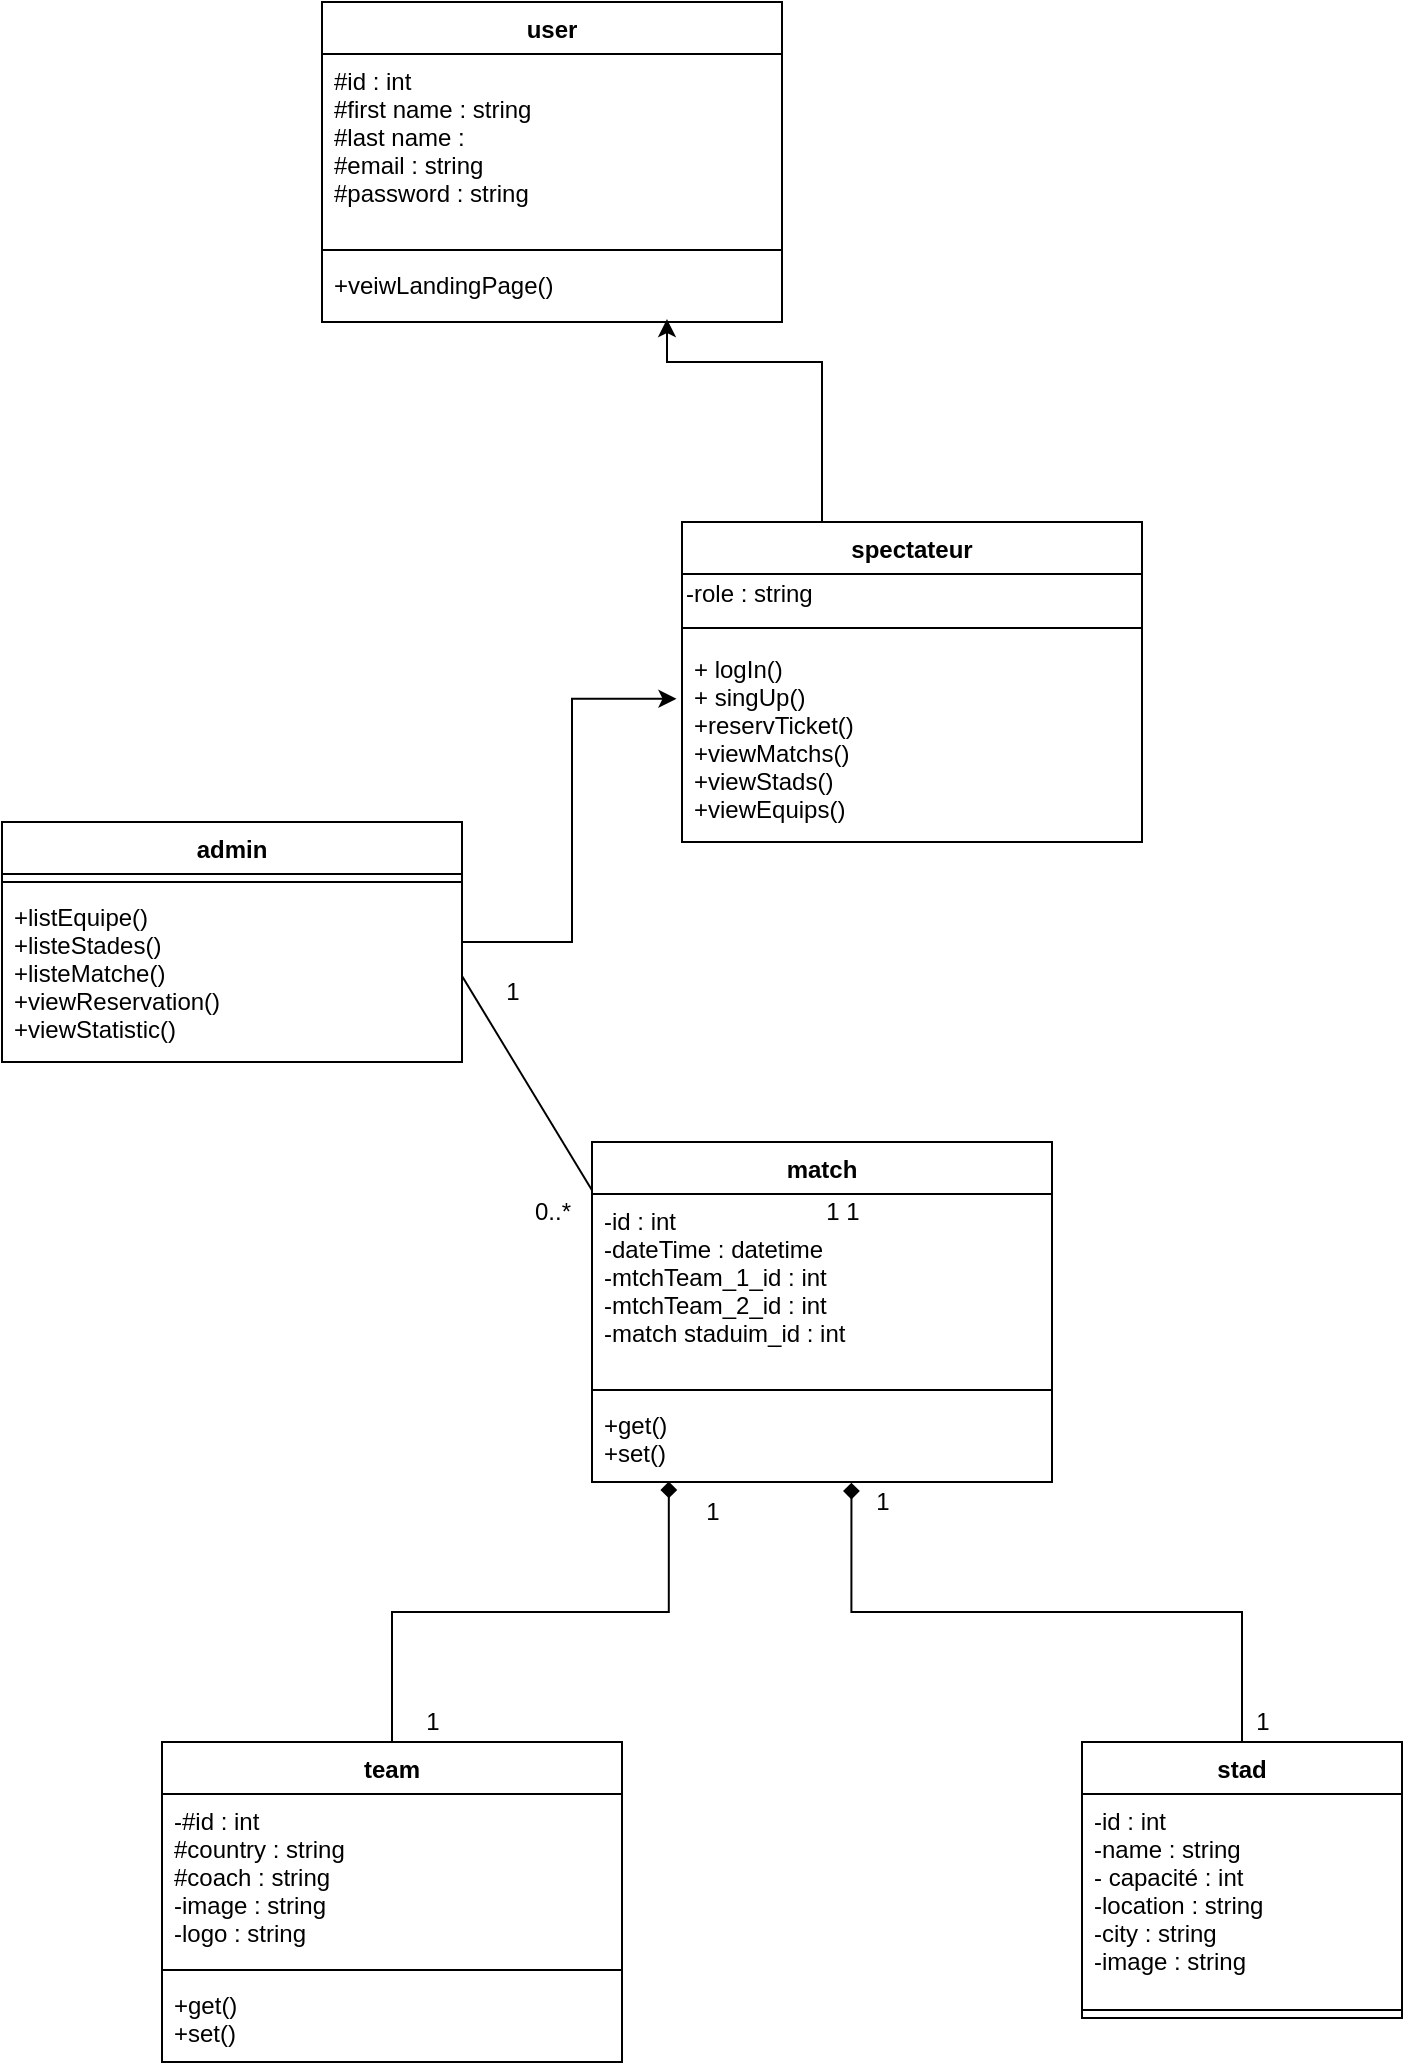 <mxfile>
    <diagram id="W7BDXLb302vO-kfChS7g" name="Page-1">
        <mxGraphModel dx="2267" dy="764" grid="1" gridSize="10" guides="1" tooltips="1" connect="1" arrows="1" fold="1" page="1" pageScale="1" pageWidth="827" pageHeight="1169" math="0" shadow="0">
            <root>
                <mxCell id="0"/>
                <mxCell id="1" parent="0"/>
                <mxCell id="f9D5fqL9LzPXOIzvXoEH-10" value="user" style="swimlane;fontStyle=1;align=center;verticalAlign=top;childLayout=stackLayout;horizontal=1;startSize=26;horizontalStack=0;resizeParent=1;resizeParentMax=0;resizeLast=0;collapsible=1;marginBottom=0;" parent="1" vertex="1">
                    <mxGeometry x="270" y="60" width="230" height="160" as="geometry"/>
                </mxCell>
                <mxCell id="f9D5fqL9LzPXOIzvXoEH-11" value="#id : int &#10;#first name : string &#10;#last name : &#10;#email : string &#10;#password : string &#10;" style="text;strokeColor=none;fillColor=none;align=left;verticalAlign=top;spacingLeft=4;spacingRight=4;overflow=hidden;rotatable=0;points=[[0,0.5],[1,0.5]];portConstraint=eastwest;" parent="f9D5fqL9LzPXOIzvXoEH-10" vertex="1">
                    <mxGeometry y="26" width="230" height="94" as="geometry"/>
                </mxCell>
                <mxCell id="f9D5fqL9LzPXOIzvXoEH-12" value="" style="line;strokeWidth=1;fillColor=none;align=left;verticalAlign=middle;spacingTop=-1;spacingLeft=3;spacingRight=3;rotatable=0;labelPosition=right;points=[];portConstraint=eastwest;strokeColor=inherit;" parent="f9D5fqL9LzPXOIzvXoEH-10" vertex="1">
                    <mxGeometry y="120" width="230" height="8" as="geometry"/>
                </mxCell>
                <mxCell id="f9D5fqL9LzPXOIzvXoEH-13" value="+veiwLandingPage()" style="text;strokeColor=none;fillColor=none;align=left;verticalAlign=top;spacingLeft=4;spacingRight=4;overflow=hidden;rotatable=0;points=[[0,0.5],[1,0.5]];portConstraint=eastwest;" parent="f9D5fqL9LzPXOIzvXoEH-10" vertex="1">
                    <mxGeometry y="128" width="230" height="32" as="geometry"/>
                </mxCell>
                <mxCell id="wZ67d8lqTUwxKIUljwvo-28" style="edgeStyle=orthogonalEdgeStyle;rounded=0;orthogonalLoop=1;jettySize=auto;html=1;entryX=-0.012;entryY=0.284;entryDx=0;entryDy=0;entryPerimeter=0;" parent="1" source="f9D5fqL9LzPXOIzvXoEH-15" target="wZ67d8lqTUwxKIUljwvo-4" edge="1">
                    <mxGeometry relative="1" as="geometry"/>
                </mxCell>
                <mxCell id="f9D5fqL9LzPXOIzvXoEH-15" value="admin" style="swimlane;fontStyle=1;align=center;verticalAlign=top;childLayout=stackLayout;horizontal=1;startSize=26;horizontalStack=0;resizeParent=1;resizeParentMax=0;resizeLast=0;collapsible=1;marginBottom=0;" parent="1" vertex="1">
                    <mxGeometry x="110" y="470" width="230" height="120" as="geometry"/>
                </mxCell>
                <mxCell id="f9D5fqL9LzPXOIzvXoEH-17" value="" style="line;strokeWidth=1;fillColor=none;align=left;verticalAlign=middle;spacingTop=-1;spacingLeft=3;spacingRight=3;rotatable=0;labelPosition=right;points=[];portConstraint=eastwest;strokeColor=inherit;" parent="f9D5fqL9LzPXOIzvXoEH-15" vertex="1">
                    <mxGeometry y="26" width="230" height="8" as="geometry"/>
                </mxCell>
                <mxCell id="f9D5fqL9LzPXOIzvXoEH-18" value="+listEquipe()&#10;+listeStades()&#10;+listeMatche()&#10;+viewReservation()&#10;+viewStatistic()" style="text;strokeColor=none;fillColor=none;align=left;verticalAlign=top;spacingLeft=4;spacingRight=4;overflow=hidden;rotatable=0;points=[[0,0.5],[1,0.5]];portConstraint=eastwest;" parent="f9D5fqL9LzPXOIzvXoEH-15" vertex="1">
                    <mxGeometry y="34" width="230" height="86" as="geometry"/>
                </mxCell>
                <mxCell id="f9D5fqL9LzPXOIzvXoEH-31" value="" style="endArrow=none;html=1;rounded=0;exitX=1;exitY=0.5;exitDx=0;exitDy=0;entryX=0;entryY=0.142;entryDx=0;entryDy=0;entryPerimeter=0;" parent="1" source="f9D5fqL9LzPXOIzvXoEH-18" target="f9D5fqL9LzPXOIzvXoEH-26" edge="1">
                    <mxGeometry width="50" height="50" relative="1" as="geometry">
                        <mxPoint x="270" y="585" as="sourcePoint"/>
                        <mxPoint x="320" y="535" as="targetPoint"/>
                    </mxGeometry>
                </mxCell>
                <mxCell id="f9D5fqL9LzPXOIzvXoEH-33" value="1 1" style="text;html=1;align=center;verticalAlign=middle;resizable=0;points=[];autosize=1;strokeColor=none;fillColor=none;" parent="1" vertex="1">
                    <mxGeometry x="510" y="650" width="40" height="30" as="geometry"/>
                </mxCell>
                <mxCell id="f9D5fqL9LzPXOIzvXoEH-86" style="edgeStyle=orthogonalEdgeStyle;rounded=0;orthogonalLoop=1;jettySize=auto;html=1;entryX=0.564;entryY=1.008;entryDx=0;entryDy=0;entryPerimeter=0;endArrow=diamond;endFill=1;exitX=0.5;exitY=0;exitDx=0;exitDy=0;" parent="1" source="wZ67d8lqTUwxKIUljwvo-51" target="f9D5fqL9LzPXOIzvXoEH-29" edge="1">
                    <mxGeometry relative="1" as="geometry">
                        <mxPoint x="675" y="960.0" as="sourcePoint"/>
                    </mxGeometry>
                </mxCell>
                <mxCell id="f9D5fqL9LzPXOIzvXoEH-39" value="0..*" style="text;html=1;align=center;verticalAlign=middle;resizable=0;points=[];autosize=1;strokeColor=none;fillColor=none;" parent="1" vertex="1">
                    <mxGeometry x="365" y="650" width="40" height="30" as="geometry"/>
                </mxCell>
                <mxCell id="f9D5fqL9LzPXOIzvXoEH-41" value="1" style="text;html=1;align=center;verticalAlign=middle;resizable=0;points=[];autosize=1;strokeColor=none;fillColor=none;" parent="1" vertex="1">
                    <mxGeometry x="350" y="540" width="30" height="30" as="geometry"/>
                </mxCell>
                <mxCell id="f9D5fqL9LzPXOIzvXoEH-80" style="edgeStyle=orthogonalEdgeStyle;rounded=0;orthogonalLoop=1;jettySize=auto;html=1;entryX=0.167;entryY=0.994;entryDx=0;entryDy=0;entryPerimeter=0;endArrow=diamond;endFill=1;" parent="1" source="f9D5fqL9LzPXOIzvXoEH-42" target="f9D5fqL9LzPXOIzvXoEH-29" edge="1">
                    <mxGeometry relative="1" as="geometry"/>
                </mxCell>
                <mxCell id="f9D5fqL9LzPXOIzvXoEH-42" value="team" style="swimlane;fontStyle=1;align=center;verticalAlign=top;childLayout=stackLayout;horizontal=1;startSize=26;horizontalStack=0;resizeParent=1;resizeParentMax=0;resizeLast=0;collapsible=1;marginBottom=0;" parent="1" vertex="1">
                    <mxGeometry x="190" y="930" width="230" height="160" as="geometry"/>
                </mxCell>
                <mxCell id="wZ67d8lqTUwxKIUljwvo-29" value="-#id : int &#10;#country : string&#10;#coach : string&#10;-image : string&#10;-logo : string" style="text;strokeColor=none;fillColor=none;align=left;verticalAlign=top;spacingLeft=4;spacingRight=4;overflow=hidden;rotatable=0;points=[[0,0.5],[1,0.5]];portConstraint=eastwest;" parent="f9D5fqL9LzPXOIzvXoEH-42" vertex="1">
                    <mxGeometry y="26" width="230" height="84" as="geometry"/>
                </mxCell>
                <mxCell id="f9D5fqL9LzPXOIzvXoEH-44" value="" style="line;strokeWidth=1;fillColor=none;align=left;verticalAlign=middle;spacingTop=-1;spacingLeft=3;spacingRight=3;rotatable=0;labelPosition=right;points=[];portConstraint=eastwest;strokeColor=inherit;" parent="f9D5fqL9LzPXOIzvXoEH-42" vertex="1">
                    <mxGeometry y="110" width="230" height="8" as="geometry"/>
                </mxCell>
                <mxCell id="f9D5fqL9LzPXOIzvXoEH-45" value="+get()&#10;+set()" style="text;strokeColor=none;fillColor=none;align=left;verticalAlign=top;spacingLeft=4;spacingRight=4;overflow=hidden;rotatable=0;points=[[0,0.5],[1,0.5]];portConstraint=eastwest;" parent="f9D5fqL9LzPXOIzvXoEH-42" vertex="1">
                    <mxGeometry y="118" width="230" height="42" as="geometry"/>
                </mxCell>
                <mxCell id="f9D5fqL9LzPXOIzvXoEH-26" value="match" style="swimlane;fontStyle=1;align=center;verticalAlign=top;childLayout=stackLayout;horizontal=1;startSize=26;horizontalStack=0;resizeParent=1;resizeParentMax=0;resizeLast=0;collapsible=1;marginBottom=0;" parent="1" vertex="1">
                    <mxGeometry x="405" y="630" width="230" height="170" as="geometry"/>
                </mxCell>
                <mxCell id="f9D5fqL9LzPXOIzvXoEH-27" value="-id : int &#10;-dateTime : datetime&#10;-mtchTeam_1_id : int&#10;-mtchTeam_2_id : int&#10;-match staduim_id : int" style="text;strokeColor=none;fillColor=none;align=left;verticalAlign=top;spacingLeft=4;spacingRight=4;overflow=hidden;rotatable=0;points=[[0,0.5],[1,0.5]];portConstraint=eastwest;" parent="f9D5fqL9LzPXOIzvXoEH-26" vertex="1">
                    <mxGeometry y="26" width="230" height="94" as="geometry"/>
                </mxCell>
                <mxCell id="f9D5fqL9LzPXOIzvXoEH-28" value="" style="line;strokeWidth=1;fillColor=none;align=left;verticalAlign=middle;spacingTop=-1;spacingLeft=3;spacingRight=3;rotatable=0;labelPosition=right;points=[];portConstraint=eastwest;strokeColor=inherit;" parent="f9D5fqL9LzPXOIzvXoEH-26" vertex="1">
                    <mxGeometry y="120" width="230" height="8" as="geometry"/>
                </mxCell>
                <mxCell id="f9D5fqL9LzPXOIzvXoEH-29" value="+get()&#10;+set()" style="text;strokeColor=none;fillColor=none;align=left;verticalAlign=top;spacingLeft=4;spacingRight=4;overflow=hidden;rotatable=0;points=[[0,0.5],[1,0.5]];portConstraint=eastwest;" parent="f9D5fqL9LzPXOIzvXoEH-26" vertex="1">
                    <mxGeometry y="128" width="230" height="42" as="geometry"/>
                </mxCell>
                <mxCell id="f9D5fqL9LzPXOIzvXoEH-87" value="1" style="text;html=1;align=center;verticalAlign=middle;resizable=0;points=[];autosize=1;strokeColor=none;fillColor=none;" parent="1" vertex="1">
                    <mxGeometry x="450" y="800" width="30" height="30" as="geometry"/>
                </mxCell>
                <mxCell id="wZ67d8lqTUwxKIUljwvo-9" style="edgeStyle=orthogonalEdgeStyle;rounded=0;orthogonalLoop=1;jettySize=auto;html=1;entryX=0.75;entryY=0.955;entryDx=0;entryDy=0;entryPerimeter=0;" parent="1" source="wZ67d8lqTUwxKIUljwvo-1" target="f9D5fqL9LzPXOIzvXoEH-13" edge="1">
                    <mxGeometry relative="1" as="geometry">
                        <Array as="points">
                            <mxPoint x="520" y="240"/>
                            <mxPoint x="442" y="240"/>
                        </Array>
                    </mxGeometry>
                </mxCell>
                <mxCell id="wZ67d8lqTUwxKIUljwvo-1" value="spectateur" style="swimlane;fontStyle=1;align=center;verticalAlign=top;childLayout=stackLayout;horizontal=1;startSize=26;horizontalStack=0;resizeParent=1;resizeParentMax=0;resizeLast=0;collapsible=1;marginBottom=0;" parent="1" vertex="1">
                    <mxGeometry x="450" y="320" width="230" height="160" as="geometry"/>
                </mxCell>
                <mxCell id="wZ67d8lqTUwxKIUljwvo-13" value="-role : string" style="text;html=1;align=left;verticalAlign=middle;resizable=0;points=[];autosize=1;strokeColor=none;fillColor=none;" parent="wZ67d8lqTUwxKIUljwvo-1" vertex="1">
                    <mxGeometry y="26" width="230" height="20" as="geometry"/>
                </mxCell>
                <mxCell id="wZ67d8lqTUwxKIUljwvo-3" value="" style="line;strokeWidth=1;fillColor=none;align=left;verticalAlign=middle;spacingTop=-1;spacingLeft=3;spacingRight=3;rotatable=0;labelPosition=right;points=[];portConstraint=eastwest;strokeColor=inherit;" parent="wZ67d8lqTUwxKIUljwvo-1" vertex="1">
                    <mxGeometry y="46" width="230" height="14" as="geometry"/>
                </mxCell>
                <mxCell id="wZ67d8lqTUwxKIUljwvo-4" value="+ logIn()&#10;+ singUp()&#10;+reservTicket()&#10;+viewMatchs()&#10;+viewStads()&#10;+viewEquips()&#10;" style="text;strokeColor=none;fillColor=none;align=left;verticalAlign=top;spacingLeft=4;spacingRight=4;overflow=hidden;rotatable=0;points=[[0,0.5],[1,0.5]];portConstraint=eastwest;" parent="wZ67d8lqTUwxKIUljwvo-1" vertex="1">
                    <mxGeometry y="60" width="230" height="100" as="geometry"/>
                </mxCell>
                <mxCell id="wZ67d8lqTUwxKIUljwvo-31" value="&lt;span style=&quot;color: rgba(0, 0, 0, 0); font-family: monospace; font-size: 0px; text-align: start;&quot;&gt;%3CmxGraphModel%3E%3Croot%3E%3CmxCell%20id%3D%220%22%2F%3E%3CmxCell%20id%3D%221%22%20parent%3D%220%22%2F%3E%3CmxCell%20id%3D%222%22%20value%3D%22-id%20%3Aint%26%2310%3B-name%3Astring%26%2310%3B-capacit%C3%A9%3Aint%C2%A0%26%2310%3B-location%3Astring%26%2310%3B-city%20%3A%20string%22%20style%3D%22text%3BstrokeColor%3Dnone%3BfillColor%3Dnone%3Balign%3Dleft%3BverticalAlign%3Dtop%3BspacingLeft%3D4%3BspacingRight%3D4%3Boverflow%3Dhidden%3Brotatable%3D0%3Bpoints%3D%5B%5B0%2C0.5%5D%2C%5B1%2C0.5%5D%5D%3BportConstraint%3Deastwest%3B%22%20vertex%3D%221%22%20parent%3D%221%22%3E%3CmxGeometry%20x%3D%22560%22%20y%3D%22974%22%20width%3D%22230%22%20height%3D%2286%22%20as%3D%22geometry%22%2F%3E%3C%2FmxCell%3E%3C%2Froot%3E%3C%2FmxGraphModel%3&lt;/span&gt;" style="text;html=1;align=center;verticalAlign=middle;resizable=0;points=[];autosize=1;strokeColor=none;fillColor=none;" parent="1" vertex="1">
                    <mxGeometry x="590" y="975" width="20" height="30" as="geometry"/>
                </mxCell>
                <mxCell id="wZ67d8lqTUwxKIUljwvo-51" value="stad" style="swimlane;fontStyle=1;align=center;verticalAlign=top;childLayout=stackLayout;horizontal=1;startSize=26;horizontalStack=0;resizeParent=1;resizeParentMax=0;resizeLast=0;collapsible=1;marginBottom=0;" parent="1" vertex="1">
                    <mxGeometry x="650" y="930" width="160" height="138" as="geometry"/>
                </mxCell>
                <mxCell id="wZ67d8lqTUwxKIUljwvo-52" value="-id : int&#10;-name : string&#10;- capacité : int &#10;-location : string&#10;-city : string&#10;-image : string" style="text;strokeColor=none;fillColor=none;align=left;verticalAlign=top;spacingLeft=4;spacingRight=4;overflow=hidden;rotatable=0;points=[[0,0.5],[1,0.5]];portConstraint=eastwest;" parent="wZ67d8lqTUwxKIUljwvo-51" vertex="1">
                    <mxGeometry y="26" width="160" height="104" as="geometry"/>
                </mxCell>
                <mxCell id="wZ67d8lqTUwxKIUljwvo-53" value="" style="line;strokeWidth=1;fillColor=none;align=left;verticalAlign=middle;spacingTop=-1;spacingLeft=3;spacingRight=3;rotatable=0;labelPosition=right;points=[];portConstraint=eastwest;strokeColor=inherit;" parent="wZ67d8lqTUwxKIUljwvo-51" vertex="1">
                    <mxGeometry y="130" width="160" height="8" as="geometry"/>
                </mxCell>
                <mxCell id="wZ67d8lqTUwxKIUljwvo-55" value="1" style="text;html=1;align=center;verticalAlign=middle;resizable=0;points=[];autosize=1;strokeColor=none;fillColor=none;" parent="1" vertex="1">
                    <mxGeometry x="535" y="795" width="30" height="30" as="geometry"/>
                </mxCell>
                <mxCell id="wZ67d8lqTUwxKIUljwvo-56" value="1" style="text;html=1;align=center;verticalAlign=middle;resizable=0;points=[];autosize=1;strokeColor=none;fillColor=none;" parent="1" vertex="1">
                    <mxGeometry x="725" y="905" width="30" height="30" as="geometry"/>
                </mxCell>
                <mxCell id="wZ67d8lqTUwxKIUljwvo-57" value="1" style="text;html=1;align=center;verticalAlign=middle;resizable=0;points=[];autosize=1;strokeColor=none;fillColor=none;" parent="1" vertex="1">
                    <mxGeometry x="310" y="905" width="30" height="30" as="geometry"/>
                </mxCell>
            </root>
        </mxGraphModel>
    </diagram>
    <diagram id="Il-DThQVvwVi7dZUoGXF" name="Page-2">
        <mxGraphModel dx="2550" dy="860" grid="0" gridSize="10" guides="1" tooltips="1" connect="1" arrows="1" fold="1" page="1" pageScale="1" pageWidth="850" pageHeight="1100" math="0" shadow="0">
            <root>
                <mxCell id="IEKHx6nltuXBOJ6ftkdH-0"/>
                <mxCell id="IEKHx6nltuXBOJ6ftkdH-1" parent="IEKHx6nltuXBOJ6ftkdH-0"/>
                <mxCell id="IEKHx6nltuXBOJ6ftkdH-2" value="User" style="shape=umlActor;verticalLabelPosition=bottom;verticalAlign=top;html=1;outlineConnect=0;fontStyle=1" parent="IEKHx6nltuXBOJ6ftkdH-1" vertex="1">
                    <mxGeometry x="104" y="174" width="57" height="111" as="geometry"/>
                </mxCell>
                <mxCell id="IEKHx6nltuXBOJ6ftkdH-3" style="edgeStyle=none;html=1;" parent="IEKHx6nltuXBOJ6ftkdH-1" edge="1">
                    <mxGeometry relative="1" as="geometry">
                        <mxPoint x="137.0" y="666" as="sourcePoint"/>
                        <mxPoint x="132.0" y="328" as="targetPoint"/>
                    </mxGeometry>
                </mxCell>
                <mxCell id="IEKHx6nltuXBOJ6ftkdH-4" value="Admin" style="shape=umlActor;verticalLabelPosition=bottom;verticalAlign=top;html=1;outlineConnect=0;fontStyle=1" parent="IEKHx6nltuXBOJ6ftkdH-1" vertex="1">
                    <mxGeometry x="104" y="688" width="57" height="111" as="geometry"/>
                </mxCell>
                <mxCell id="IEKHx6nltuXBOJ6ftkdH-5" value="" style="rounded=1;whiteSpace=wrap;html=1;" parent="IEKHx6nltuXBOJ6ftkdH-1" vertex="1">
                    <mxGeometry x="243" y="28" width="561" height="1024" as="geometry"/>
                </mxCell>
                <mxCell id="IEKHx6nltuXBOJ6ftkdH-6" value="" style="ellipse;whiteSpace=wrap;html=1;" parent="IEKHx6nltuXBOJ6ftkdH-1" vertex="1">
                    <mxGeometry x="273" y="189.5" width="114" height="67.5" as="geometry"/>
                </mxCell>
                <mxCell id="IEKHx6nltuXBOJ6ftkdH-7" value="View landing page" style="text;html=1;strokeColor=none;fillColor=none;align=center;verticalAlign=middle;whiteSpace=wrap;rounded=0;" parent="IEKHx6nltuXBOJ6ftkdH-1" vertex="1">
                    <mxGeometry x="292" y="208.25" width="76" height="30" as="geometry"/>
                </mxCell>
                <mxCell id="IEKHx6nltuXBOJ6ftkdH-8" value="Login" style="ellipse;whiteSpace=wrap;html=1;" parent="IEKHx6nltuXBOJ6ftkdH-1" vertex="1">
                    <mxGeometry x="483" y="78" width="114" height="67.5" as="geometry"/>
                </mxCell>
                <mxCell id="IEKHx6nltuXBOJ6ftkdH-9" value="Stad page" style="ellipse;whiteSpace=wrap;html=1;" parent="IEKHx6nltuXBOJ6ftkdH-1" vertex="1">
                    <mxGeometry x="483" y="294" width="114" height="67.5" as="geometry"/>
                </mxCell>
                <mxCell id="IEKHx6nltuXBOJ6ftkdH-10" value="Match page" style="ellipse;whiteSpace=wrap;html=1;" parent="IEKHx6nltuXBOJ6ftkdH-1" vertex="1">
                    <mxGeometry x="483" y="221" width="114" height="67.5" as="geometry"/>
                </mxCell>
                <mxCell id="IEKHx6nltuXBOJ6ftkdH-11" value="Signup" style="ellipse;whiteSpace=wrap;html=1;" parent="IEKHx6nltuXBOJ6ftkdH-1" vertex="1">
                    <mxGeometry x="483" y="149" width="114" height="67.5" as="geometry"/>
                </mxCell>
                <mxCell id="IEKHx6nltuXBOJ6ftkdH-12" value="team page" style="ellipse;whiteSpace=wrap;html=1;" parent="IEKHx6nltuXBOJ6ftkdH-1" vertex="1">
                    <mxGeometry x="483" y="367" width="114" height="67.5" as="geometry"/>
                </mxCell>
                <mxCell id="IEKHx6nltuXBOJ6ftkdH-13" value="Reserve ticket" style="ellipse;whiteSpace=wrap;html=1;" parent="IEKHx6nltuXBOJ6ftkdH-1" vertex="1">
                    <mxGeometry x="639" y="182" width="114" height="67.5" as="geometry"/>
                </mxCell>
                <mxCell id="IEKHx6nltuXBOJ6ftkdH-14" value="Delete acc" style="ellipse;whiteSpace=wrap;html=1;" parent="IEKHx6nltuXBOJ6ftkdH-1" vertex="1">
                    <mxGeometry x="639" y="109" width="114" height="67.5" as="geometry"/>
                </mxCell>
                <mxCell id="IEKHx6nltuXBOJ6ftkdH-15" value="Edit Profile" style="ellipse;whiteSpace=wrap;html=1;" parent="IEKHx6nltuXBOJ6ftkdH-1" vertex="1">
                    <mxGeometry x="639" y="38" width="114" height="67.5" as="geometry"/>
                </mxCell>
                <mxCell id="IEKHx6nltuXBOJ6ftkdH-16" value="" style="html=1;labelBackgroundColor=#ffffff;startArrow=none;startFill=0;startSize=6;endArrow=classic;endFill=1;endSize=6;jettySize=auto;orthogonalLoop=1;strokeWidth=1;dashed=1;fontSize=14;entryX=1;entryY=0.5;entryDx=0;entryDy=0;exitX=0;exitY=0.5;exitDx=0;exitDy=0;" parent="IEKHx6nltuXBOJ6ftkdH-1" source="IEKHx6nltuXBOJ6ftkdH-8" target="IEKHx6nltuXBOJ6ftkdH-6" edge="1">
                    <mxGeometry width="60" height="60" relative="1" as="geometry">
                        <mxPoint x="390" y="161.75" as="sourcePoint"/>
                        <mxPoint x="450" y="102" as="targetPoint"/>
                    </mxGeometry>
                </mxCell>
                <mxCell id="IEKHx6nltuXBOJ6ftkdH-17" value="&amp;lt;&amp;lt;extends&amp;gt;&amp;gt;" style="edgeLabel;html=1;align=center;verticalAlign=middle;resizable=0;points=[];" parent="IEKHx6nltuXBOJ6ftkdH-16" vertex="1" connectable="0">
                    <mxGeometry x="-0.212" relative="1" as="geometry">
                        <mxPoint as="offset"/>
                    </mxGeometry>
                </mxCell>
                <mxCell id="IEKHx6nltuXBOJ6ftkdH-18" value="" style="html=1;labelBackgroundColor=#ffffff;startArrow=none;startFill=0;startSize=6;endArrow=classic;endFill=1;endSize=6;jettySize=auto;orthogonalLoop=1;strokeWidth=1;dashed=1;fontSize=14;entryX=1;entryY=0.5;entryDx=0;entryDy=0;exitX=0;exitY=0.5;exitDx=0;exitDy=0;" parent="IEKHx6nltuXBOJ6ftkdH-1" source="IEKHx6nltuXBOJ6ftkdH-11" target="IEKHx6nltuXBOJ6ftkdH-6" edge="1">
                    <mxGeometry width="60" height="60" relative="1" as="geometry">
                        <mxPoint x="493.0" y="121.75" as="sourcePoint"/>
                        <mxPoint x="429.0" y="233.25" as="targetPoint"/>
                    </mxGeometry>
                </mxCell>
                <mxCell id="IEKHx6nltuXBOJ6ftkdH-19" value="&amp;lt;&amp;lt;extends&amp;gt;&amp;gt;" style="edgeLabel;html=1;align=center;verticalAlign=middle;resizable=0;points=[];" parent="IEKHx6nltuXBOJ6ftkdH-18" vertex="1" connectable="0">
                    <mxGeometry x="-0.212" relative="1" as="geometry">
                        <mxPoint as="offset"/>
                    </mxGeometry>
                </mxCell>
                <mxCell id="IEKHx6nltuXBOJ6ftkdH-20" value="" style="html=1;labelBackgroundColor=#ffffff;startArrow=none;startFill=0;startSize=6;endArrow=classic;endFill=1;endSize=6;jettySize=auto;orthogonalLoop=1;strokeWidth=1;dashed=1;fontSize=14;entryX=1;entryY=0.5;entryDx=0;entryDy=0;exitX=0;exitY=0.5;exitDx=0;exitDy=0;" parent="IEKHx6nltuXBOJ6ftkdH-1" source="IEKHx6nltuXBOJ6ftkdH-10" target="IEKHx6nltuXBOJ6ftkdH-6" edge="1">
                    <mxGeometry width="60" height="60" relative="1" as="geometry">
                        <mxPoint x="503.0" y="131.75" as="sourcePoint"/>
                        <mxPoint x="439.0" y="243.25" as="targetPoint"/>
                    </mxGeometry>
                </mxCell>
                <mxCell id="IEKHx6nltuXBOJ6ftkdH-21" value="&amp;lt;&amp;lt;extends&amp;gt;&amp;gt;" style="edgeLabel;html=1;align=center;verticalAlign=middle;resizable=0;points=[];" parent="IEKHx6nltuXBOJ6ftkdH-20" vertex="1" connectable="0">
                    <mxGeometry x="-0.212" relative="1" as="geometry">
                        <mxPoint as="offset"/>
                    </mxGeometry>
                </mxCell>
                <mxCell id="IEKHx6nltuXBOJ6ftkdH-22" value="" style="html=1;labelBackgroundColor=#ffffff;startArrow=none;startFill=0;startSize=6;endArrow=classic;endFill=1;endSize=6;jettySize=auto;orthogonalLoop=1;strokeWidth=1;dashed=1;fontSize=14;entryX=1;entryY=0.5;entryDx=0;entryDy=0;" parent="IEKHx6nltuXBOJ6ftkdH-1" target="IEKHx6nltuXBOJ6ftkdH-6" edge="1">
                    <mxGeometry width="60" height="60" relative="1" as="geometry">
                        <mxPoint x="483" y="330" as="sourcePoint"/>
                        <mxPoint x="449.0" y="253.25" as="targetPoint"/>
                    </mxGeometry>
                </mxCell>
                <mxCell id="IEKHx6nltuXBOJ6ftkdH-23" value="&amp;lt;&amp;lt;extends&amp;gt;&amp;gt;" style="edgeLabel;html=1;align=center;verticalAlign=middle;resizable=0;points=[];" parent="IEKHx6nltuXBOJ6ftkdH-22" vertex="1" connectable="0">
                    <mxGeometry x="-0.212" relative="1" as="geometry">
                        <mxPoint as="offset"/>
                    </mxGeometry>
                </mxCell>
                <mxCell id="IEKHx6nltuXBOJ6ftkdH-24" value="" style="html=1;labelBackgroundColor=#ffffff;startArrow=none;startFill=0;startSize=6;endArrow=classic;endFill=1;endSize=6;jettySize=auto;orthogonalLoop=1;strokeWidth=1;dashed=1;fontSize=14;entryX=1;entryY=0.5;entryDx=0;entryDy=0;exitX=0;exitY=0.5;exitDx=0;exitDy=0;" parent="IEKHx6nltuXBOJ6ftkdH-1" source="IEKHx6nltuXBOJ6ftkdH-12" target="IEKHx6nltuXBOJ6ftkdH-6" edge="1">
                    <mxGeometry width="60" height="60" relative="1" as="geometry">
                        <mxPoint x="523.0" y="151.75" as="sourcePoint"/>
                        <mxPoint x="459.0" y="263.25" as="targetPoint"/>
                    </mxGeometry>
                </mxCell>
                <mxCell id="IEKHx6nltuXBOJ6ftkdH-25" value="&amp;lt;&amp;lt;extends&amp;gt;&amp;gt;" style="edgeLabel;html=1;align=center;verticalAlign=middle;resizable=0;points=[];" parent="IEKHx6nltuXBOJ6ftkdH-24" vertex="1" connectable="0">
                    <mxGeometry x="-0.212" relative="1" as="geometry">
                        <mxPoint as="offset"/>
                    </mxGeometry>
                </mxCell>
                <mxCell id="IEKHx6nltuXBOJ6ftkdH-26" value="" style="html=1;labelBackgroundColor=#ffffff;startArrow=none;startFill=0;startSize=6;endArrow=classic;endFill=1;endSize=6;jettySize=auto;orthogonalLoop=1;strokeWidth=1;dashed=1;fontSize=14;entryX=1;entryY=0.5;entryDx=0;entryDy=0;exitX=0;exitY=0.5;exitDx=0;exitDy=0;" parent="IEKHx6nltuXBOJ6ftkdH-1" source="IEKHx6nltuXBOJ6ftkdH-15" target="IEKHx6nltuXBOJ6ftkdH-8" edge="1">
                    <mxGeometry width="60" height="60" relative="1" as="geometry">
                        <mxPoint x="634.0" y="78" as="sourcePoint"/>
                        <mxPoint x="570.0" y="189.5" as="targetPoint"/>
                    </mxGeometry>
                </mxCell>
                <mxCell id="IEKHx6nltuXBOJ6ftkdH-27" value="&amp;lt;&amp;lt;extends&amp;gt;&amp;gt;" style="edgeLabel;html=1;align=center;verticalAlign=middle;resizable=0;points=[];" parent="IEKHx6nltuXBOJ6ftkdH-26" vertex="1" connectable="0">
                    <mxGeometry x="-0.212" relative="1" as="geometry">
                        <mxPoint as="offset"/>
                    </mxGeometry>
                </mxCell>
                <mxCell id="IEKHx6nltuXBOJ6ftkdH-28" value="" style="html=1;labelBackgroundColor=#ffffff;startArrow=none;startFill=0;startSize=6;endArrow=classic;endFill=1;endSize=6;jettySize=auto;orthogonalLoop=1;strokeWidth=1;dashed=1;fontSize=14;entryX=1;entryY=0.5;entryDx=0;entryDy=0;exitX=0;exitY=0.5;exitDx=0;exitDy=0;" parent="IEKHx6nltuXBOJ6ftkdH-1" source="IEKHx6nltuXBOJ6ftkdH-13" target="IEKHx6nltuXBOJ6ftkdH-10" edge="1">
                    <mxGeometry width="60" height="60" relative="1" as="geometry">
                        <mxPoint x="647.0" y="225" as="sourcePoint"/>
                        <mxPoint x="605.0" y="265" as="targetPoint"/>
                    </mxGeometry>
                </mxCell>
                <mxCell id="IEKHx6nltuXBOJ6ftkdH-29" value="&amp;lt;&amp;lt;extends&amp;gt;&amp;gt;" style="edgeLabel;html=1;align=center;verticalAlign=middle;resizable=0;points=[];" parent="IEKHx6nltuXBOJ6ftkdH-28" vertex="1" connectable="0">
                    <mxGeometry x="-0.212" relative="1" as="geometry">
                        <mxPoint as="offset"/>
                    </mxGeometry>
                </mxCell>
                <mxCell id="IEKHx6nltuXBOJ6ftkdH-30" value="" style="html=1;labelBackgroundColor=#ffffff;startArrow=none;startFill=0;startSize=6;endArrow=classic;endFill=1;endSize=6;jettySize=auto;orthogonalLoop=1;strokeWidth=1;dashed=1;fontSize=14;entryX=1;entryY=0.5;entryDx=0;entryDy=0;exitX=0;exitY=0.5;exitDx=0;exitDy=0;" parent="IEKHx6nltuXBOJ6ftkdH-1" source="IEKHx6nltuXBOJ6ftkdH-14" target="IEKHx6nltuXBOJ6ftkdH-8" edge="1">
                    <mxGeometry width="60" height="60" relative="1" as="geometry">
                        <mxPoint x="629" y="139" as="sourcePoint"/>
                        <mxPoint x="587.0" y="179" as="targetPoint"/>
                    </mxGeometry>
                </mxCell>
                <mxCell id="IEKHx6nltuXBOJ6ftkdH-31" value="&amp;lt;&amp;lt;extends&amp;gt;&amp;gt;" style="edgeLabel;html=1;align=center;verticalAlign=middle;resizable=0;points=[];" parent="IEKHx6nltuXBOJ6ftkdH-30" vertex="1" connectable="0">
                    <mxGeometry x="-0.212" relative="1" as="geometry">
                        <mxPoint as="offset"/>
                    </mxGeometry>
                </mxCell>
                <mxCell id="IEKHx6nltuXBOJ6ftkdH-32" value="" style="html=1;labelBackgroundColor=#ffffff;startArrow=none;startFill=0;startSize=6;endArrow=classic;endFill=1;endSize=6;jettySize=auto;orthogonalLoop=1;strokeWidth=1;dashed=1;fontSize=14;entryX=1;entryY=0.5;entryDx=0;entryDy=0;" parent="IEKHx6nltuXBOJ6ftkdH-1" target="IEKHx6nltuXBOJ6ftkdH-8" edge="1">
                    <mxGeometry width="60" height="60" relative="1" as="geometry">
                        <mxPoint x="641" y="218" as="sourcePoint"/>
                        <mxPoint x="599.0" y="218" as="targetPoint"/>
                    </mxGeometry>
                </mxCell>
                <mxCell id="IEKHx6nltuXBOJ6ftkdH-33" value="&amp;lt;&amp;lt;include&amp;gt;&amp;gt;" style="edgeLabel;html=1;align=center;verticalAlign=middle;resizable=0;points=[];" parent="IEKHx6nltuXBOJ6ftkdH-32" vertex="1" connectable="0">
                    <mxGeometry x="-0.212" relative="1" as="geometry">
                        <mxPoint as="offset"/>
                    </mxGeometry>
                </mxCell>
                <mxCell id="IEKHx6nltuXBOJ6ftkdH-34" value="" style="triangle;whiteSpace=wrap;html=1;direction=north;" parent="IEKHx6nltuXBOJ6ftkdH-1" vertex="1">
                    <mxGeometry x="106" y="317" width="55" height="32.75" as="geometry"/>
                </mxCell>
                <mxCell id="IEKHx6nltuXBOJ6ftkdH-35" value="Dashboard" style="ellipse;whiteSpace=wrap;html=1;" parent="IEKHx6nltuXBOJ6ftkdH-1" vertex="1">
                    <mxGeometry x="273" y="709.75" width="114" height="67.5" as="geometry"/>
                </mxCell>
                <mxCell id="IEKHx6nltuXBOJ6ftkdH-36" value="statistics" style="ellipse;whiteSpace=wrap;html=1;" parent="IEKHx6nltuXBOJ6ftkdH-1" vertex="1">
                    <mxGeometry x="483" y="824" width="114" height="67.5" as="geometry"/>
                </mxCell>
                <mxCell id="IEKHx6nltuXBOJ6ftkdH-37" value="Team list" style="ellipse;whiteSpace=wrap;html=1;" parent="IEKHx6nltuXBOJ6ftkdH-1" vertex="1">
                    <mxGeometry x="483" y="535" width="114" height="67.5" as="geometry"/>
                </mxCell>
                <mxCell id="IEKHx6nltuXBOJ6ftkdH-38" value="Stad list" style="ellipse;whiteSpace=wrap;html=1;" parent="IEKHx6nltuXBOJ6ftkdH-1" vertex="1">
                    <mxGeometry x="483" y="608" width="114" height="67.5" as="geometry"/>
                </mxCell>
                <mxCell id="IEKHx6nltuXBOJ6ftkdH-39" value="Match list" style="ellipse;whiteSpace=wrap;html=1;" parent="IEKHx6nltuXBOJ6ftkdH-1" vertex="1">
                    <mxGeometry x="483" y="680" width="114" height="67.5" as="geometry"/>
                </mxCell>
                <mxCell id="IEKHx6nltuXBOJ6ftkdH-40" value="Reservations list" style="ellipse;whiteSpace=wrap;html=1;" parent="IEKHx6nltuXBOJ6ftkdH-1" vertex="1">
                    <mxGeometry x="483" y="752" width="114" height="67.5" as="geometry"/>
                </mxCell>
                <mxCell id="IEKHx6nltuXBOJ6ftkdH-41" value="Total of stads" style="ellipse;whiteSpace=wrap;html=1;" parent="IEKHx6nltuXBOJ6ftkdH-1" vertex="1">
                    <mxGeometry x="639" y="683" width="114" height="67.5" as="geometry"/>
                </mxCell>
                <mxCell id="IEKHx6nltuXBOJ6ftkdH-42" value="Total of matches" style="ellipse;whiteSpace=wrap;html=1;" parent="IEKHx6nltuXBOJ6ftkdH-1" vertex="1">
                    <mxGeometry x="639" y="612.5" width="114" height="67.5" as="geometry"/>
                </mxCell>
                <mxCell id="IEKHx6nltuXBOJ6ftkdH-43" value="Total of users" style="ellipse;whiteSpace=wrap;html=1;" parent="IEKHx6nltuXBOJ6ftkdH-1" vertex="1">
                    <mxGeometry x="639" y="756.5" width="114" height="67.5" as="geometry"/>
                </mxCell>
                <mxCell id="IEKHx6nltuXBOJ6ftkdH-44" value="Total of e-tickets available" style="ellipse;whiteSpace=wrap;html=1;" parent="IEKHx6nltuXBOJ6ftkdH-1" vertex="1">
                    <mxGeometry x="639" y="829" width="114" height="67.5" as="geometry"/>
                </mxCell>
                <mxCell id="IEKHx6nltuXBOJ6ftkdH-45" value="Total of e-tickets sold" style="ellipse;whiteSpace=wrap;html=1;" parent="IEKHx6nltuXBOJ6ftkdH-1" vertex="1">
                    <mxGeometry x="639" y="901" width="114" height="67.5" as="geometry"/>
                </mxCell>
                <mxCell id="IEKHx6nltuXBOJ6ftkdH-46" value="Total of e-tickets left" style="ellipse;whiteSpace=wrap;html=1;" parent="IEKHx6nltuXBOJ6ftkdH-1" vertex="1">
                    <mxGeometry x="639" y="973" width="114" height="67.5" as="geometry"/>
                </mxCell>
                <mxCell id="IEKHx6nltuXBOJ6ftkdH-47" value="" style="html=1;labelBackgroundColor=#ffffff;startArrow=none;startFill=0;startSize=6;endArrow=classic;endFill=1;endSize=6;jettySize=auto;orthogonalLoop=1;strokeWidth=1;dashed=1;fontSize=14;entryX=1;entryY=0.5;entryDx=0;entryDy=0;exitX=0;exitY=0.5;exitDx=0;exitDy=0;" parent="IEKHx6nltuXBOJ6ftkdH-1" source="IEKHx6nltuXBOJ6ftkdH-37" target="IEKHx6nltuXBOJ6ftkdH-35" edge="1">
                    <mxGeometry width="60" height="60" relative="1" as="geometry">
                        <mxPoint x="446.0" y="514.5" as="sourcePoint"/>
                        <mxPoint x="350.0" y="337" as="targetPoint"/>
                    </mxGeometry>
                </mxCell>
                <mxCell id="IEKHx6nltuXBOJ6ftkdH-48" value="&amp;lt;&amp;lt;extends&amp;gt;&amp;gt;" style="edgeLabel;html=1;align=center;verticalAlign=middle;resizable=0;points=[];" parent="IEKHx6nltuXBOJ6ftkdH-47" vertex="1" connectable="0">
                    <mxGeometry x="-0.212" relative="1" as="geometry">
                        <mxPoint as="offset"/>
                    </mxGeometry>
                </mxCell>
                <mxCell id="IEKHx6nltuXBOJ6ftkdH-49" value="" style="html=1;labelBackgroundColor=#ffffff;startArrow=none;startFill=0;startSize=6;endArrow=classic;endFill=1;endSize=6;jettySize=auto;orthogonalLoop=1;strokeWidth=1;dashed=1;fontSize=14;entryX=1;entryY=0.5;entryDx=0;entryDy=0;exitX=0;exitY=0.5;exitDx=0;exitDy=0;" parent="IEKHx6nltuXBOJ6ftkdH-1" source="IEKHx6nltuXBOJ6ftkdH-42" target="IEKHx6nltuXBOJ6ftkdH-36" edge="1">
                    <mxGeometry width="60" height="60" relative="1" as="geometry">
                        <mxPoint x="647.0" y="654.25" as="sourcePoint"/>
                        <mxPoint x="551.0" y="829.0" as="targetPoint"/>
                    </mxGeometry>
                </mxCell>
                <mxCell id="IEKHx6nltuXBOJ6ftkdH-50" value="&amp;lt;&amp;lt;include&amp;gt;&amp;gt;" style="edgeLabel;html=1;align=center;verticalAlign=middle;resizable=0;points=[];" parent="IEKHx6nltuXBOJ6ftkdH-49" vertex="1" connectable="0">
                    <mxGeometry x="-0.212" relative="1" as="geometry">
                        <mxPoint as="offset"/>
                    </mxGeometry>
                </mxCell>
                <mxCell id="IEKHx6nltuXBOJ6ftkdH-51" value="" style="html=1;labelBackgroundColor=#ffffff;startArrow=none;startFill=0;startSize=6;endArrow=classic;endFill=1;endSize=6;jettySize=auto;orthogonalLoop=1;strokeWidth=1;dashed=1;fontSize=14;entryX=1;entryY=0.5;entryDx=0;entryDy=0;exitX=0;exitY=0.5;exitDx=0;exitDy=0;" parent="IEKHx6nltuXBOJ6ftkdH-1" source="IEKHx6nltuXBOJ6ftkdH-38" target="IEKHx6nltuXBOJ6ftkdH-35" edge="1">
                    <mxGeometry width="60" height="60" relative="1" as="geometry">
                        <mxPoint x="503.0" y="588.75" as="sourcePoint"/>
                        <mxPoint x="407.0" y="763.5" as="targetPoint"/>
                    </mxGeometry>
                </mxCell>
                <mxCell id="IEKHx6nltuXBOJ6ftkdH-52" value="&amp;lt;&amp;lt;extends&amp;gt;&amp;gt;" style="edgeLabel;html=1;align=center;verticalAlign=middle;resizable=0;points=[];" parent="IEKHx6nltuXBOJ6ftkdH-51" vertex="1" connectable="0">
                    <mxGeometry x="-0.212" relative="1" as="geometry">
                        <mxPoint as="offset"/>
                    </mxGeometry>
                </mxCell>
                <mxCell id="IEKHx6nltuXBOJ6ftkdH-53" value="" style="html=1;labelBackgroundColor=#ffffff;startArrow=none;startFill=0;startSize=6;endArrow=classic;endFill=1;endSize=6;jettySize=auto;orthogonalLoop=1;strokeWidth=1;dashed=1;fontSize=14;entryX=1;entryY=0.5;entryDx=0;entryDy=0;exitX=0;exitY=0.5;exitDx=0;exitDy=0;" parent="IEKHx6nltuXBOJ6ftkdH-1" source="IEKHx6nltuXBOJ6ftkdH-39" target="IEKHx6nltuXBOJ6ftkdH-35" edge="1">
                    <mxGeometry width="60" height="60" relative="1" as="geometry">
                        <mxPoint x="513.0" y="598.75" as="sourcePoint"/>
                        <mxPoint x="417.0" y="773.5" as="targetPoint"/>
                    </mxGeometry>
                </mxCell>
                <mxCell id="IEKHx6nltuXBOJ6ftkdH-54" value="&amp;lt;&amp;lt;extends&amp;gt;&amp;gt;" style="edgeLabel;html=1;align=center;verticalAlign=middle;resizable=0;points=[];" parent="IEKHx6nltuXBOJ6ftkdH-53" vertex="1" connectable="0">
                    <mxGeometry x="-0.212" relative="1" as="geometry">
                        <mxPoint as="offset"/>
                    </mxGeometry>
                </mxCell>
                <mxCell id="IEKHx6nltuXBOJ6ftkdH-55" value="" style="html=1;labelBackgroundColor=#ffffff;startArrow=none;startFill=0;startSize=6;endArrow=classic;endFill=1;endSize=6;jettySize=auto;orthogonalLoop=1;strokeWidth=1;dashed=1;fontSize=14;exitX=0;exitY=0.5;exitDx=0;exitDy=0;" parent="IEKHx6nltuXBOJ6ftkdH-1" source="IEKHx6nltuXBOJ6ftkdH-40" edge="1">
                    <mxGeometry width="60" height="60" relative="1" as="geometry">
                        <mxPoint x="523.0" y="608.75" as="sourcePoint"/>
                        <mxPoint x="388" y="742" as="targetPoint"/>
                    </mxGeometry>
                </mxCell>
                <mxCell id="IEKHx6nltuXBOJ6ftkdH-56" value="&amp;lt;&amp;lt;extends&amp;gt;&amp;gt;" style="edgeLabel;html=1;align=center;verticalAlign=middle;resizable=0;points=[];" parent="IEKHx6nltuXBOJ6ftkdH-55" vertex="1" connectable="0">
                    <mxGeometry x="-0.212" relative="1" as="geometry">
                        <mxPoint as="offset"/>
                    </mxGeometry>
                </mxCell>
                <mxCell id="IEKHx6nltuXBOJ6ftkdH-57" value="" style="html=1;labelBackgroundColor=#ffffff;startArrow=none;startFill=0;startSize=6;endArrow=classic;endFill=1;endSize=6;jettySize=auto;orthogonalLoop=1;strokeWidth=1;dashed=1;fontSize=14;exitX=0;exitY=0.5;exitDx=0;exitDy=0;" parent="IEKHx6nltuXBOJ6ftkdH-1" source="IEKHx6nltuXBOJ6ftkdH-36" edge="1">
                    <mxGeometry width="60" height="60" relative="1" as="geometry">
                        <mxPoint x="533.0" y="618.75" as="sourcePoint"/>
                        <mxPoint x="389" y="741" as="targetPoint"/>
                    </mxGeometry>
                </mxCell>
                <mxCell id="IEKHx6nltuXBOJ6ftkdH-58" value="&amp;lt;&amp;lt;include&amp;gt;&amp;gt;" style="edgeLabel;html=1;align=center;verticalAlign=middle;resizable=0;points=[];" parent="IEKHx6nltuXBOJ6ftkdH-57" vertex="1" connectable="0">
                    <mxGeometry x="-0.212" relative="1" as="geometry">
                        <mxPoint as="offset"/>
                    </mxGeometry>
                </mxCell>
                <mxCell id="IEKHx6nltuXBOJ6ftkdH-59" value="" style="html=1;labelBackgroundColor=#ffffff;startArrow=none;startFill=0;startSize=6;endArrow=classic;endFill=1;endSize=6;jettySize=auto;orthogonalLoop=1;strokeWidth=1;dashed=1;fontSize=14;exitX=0;exitY=0.5;exitDx=0;exitDy=0;" parent="IEKHx6nltuXBOJ6ftkdH-1" source="IEKHx6nltuXBOJ6ftkdH-41" edge="1">
                    <mxGeometry width="60" height="60" relative="1" as="geometry">
                        <mxPoint x="649.0" y="656.25" as="sourcePoint"/>
                        <mxPoint x="596" y="857.0" as="targetPoint"/>
                    </mxGeometry>
                </mxCell>
                <mxCell id="IEKHx6nltuXBOJ6ftkdH-60" value="&amp;lt;&amp;lt;include&amp;gt;&amp;gt;" style="edgeLabel;html=1;align=center;verticalAlign=middle;resizable=0;points=[];" parent="IEKHx6nltuXBOJ6ftkdH-59" vertex="1" connectable="0">
                    <mxGeometry x="-0.212" relative="1" as="geometry">
                        <mxPoint as="offset"/>
                    </mxGeometry>
                </mxCell>
                <mxCell id="IEKHx6nltuXBOJ6ftkdH-61" value="" style="html=1;labelBackgroundColor=#ffffff;startArrow=none;startFill=0;startSize=6;endArrow=classic;endFill=1;endSize=6;jettySize=auto;orthogonalLoop=1;strokeWidth=1;dashed=1;fontSize=14;exitX=0;exitY=0.5;exitDx=0;exitDy=0;" parent="IEKHx6nltuXBOJ6ftkdH-1" source="IEKHx6nltuXBOJ6ftkdH-43" edge="1">
                    <mxGeometry width="60" height="60" relative="1" as="geometry">
                        <mxPoint x="659.0" y="666.25" as="sourcePoint"/>
                        <mxPoint x="598" y="860" as="targetPoint"/>
                    </mxGeometry>
                </mxCell>
                <mxCell id="IEKHx6nltuXBOJ6ftkdH-62" value="&amp;lt;&amp;lt;include&amp;gt;&amp;gt;" style="edgeLabel;html=1;align=center;verticalAlign=middle;resizable=0;points=[];" parent="IEKHx6nltuXBOJ6ftkdH-61" vertex="1" connectable="0">
                    <mxGeometry x="-0.212" relative="1" as="geometry">
                        <mxPoint as="offset"/>
                    </mxGeometry>
                </mxCell>
                <mxCell id="IEKHx6nltuXBOJ6ftkdH-63" value="" style="html=1;labelBackgroundColor=#ffffff;startArrow=none;startFill=0;startSize=6;endArrow=classic;endFill=1;endSize=6;jettySize=auto;orthogonalLoop=1;strokeWidth=1;dashed=1;fontSize=14;entryX=1;entryY=0.5;entryDx=0;entryDy=0;" parent="IEKHx6nltuXBOJ6ftkdH-1" target="IEKHx6nltuXBOJ6ftkdH-36" edge="1">
                    <mxGeometry width="60" height="60" relative="1" as="geometry">
                        <mxPoint x="637" y="858.0" as="sourcePoint"/>
                        <mxPoint x="627.0" y="887.75" as="targetPoint"/>
                    </mxGeometry>
                </mxCell>
                <mxCell id="IEKHx6nltuXBOJ6ftkdH-64" value="&amp;lt;&amp;lt;include&amp;gt;&amp;gt;" style="edgeLabel;html=1;align=center;verticalAlign=middle;resizable=0;points=[];" parent="IEKHx6nltuXBOJ6ftkdH-63" vertex="1" connectable="0">
                    <mxGeometry x="-0.212" relative="1" as="geometry">
                        <mxPoint as="offset"/>
                    </mxGeometry>
                </mxCell>
                <mxCell id="IEKHx6nltuXBOJ6ftkdH-65" value="" style="html=1;labelBackgroundColor=#ffffff;startArrow=none;startFill=0;startSize=6;endArrow=classic;endFill=1;endSize=6;jettySize=auto;orthogonalLoop=1;strokeWidth=1;dashed=1;fontSize=14;entryX=1;entryY=0.5;entryDx=0;entryDy=0;exitX=0;exitY=0.5;exitDx=0;exitDy=0;" parent="IEKHx6nltuXBOJ6ftkdH-1" source="IEKHx6nltuXBOJ6ftkdH-45" target="IEKHx6nltuXBOJ6ftkdH-36" edge="1">
                    <mxGeometry width="60" height="60" relative="1" as="geometry">
                        <mxPoint x="679.0" y="686.25" as="sourcePoint"/>
                        <mxPoint x="637.0" y="897.75" as="targetPoint"/>
                    </mxGeometry>
                </mxCell>
                <mxCell id="IEKHx6nltuXBOJ6ftkdH-66" value="&amp;lt;&amp;lt;include&amp;gt;&amp;gt;" style="edgeLabel;html=1;align=center;verticalAlign=middle;resizable=0;points=[];" parent="IEKHx6nltuXBOJ6ftkdH-65" vertex="1" connectable="0">
                    <mxGeometry x="-0.212" relative="1" as="geometry">
                        <mxPoint as="offset"/>
                    </mxGeometry>
                </mxCell>
                <mxCell id="IEKHx6nltuXBOJ6ftkdH-67" value="" style="html=1;labelBackgroundColor=#ffffff;startArrow=none;startFill=0;startSize=6;endArrow=classic;endFill=1;endSize=6;jettySize=auto;orthogonalLoop=1;strokeWidth=1;dashed=1;fontSize=14;entryX=1;entryY=0.5;entryDx=0;entryDy=0;exitX=0;exitY=0.5;exitDx=0;exitDy=0;" parent="IEKHx6nltuXBOJ6ftkdH-1" source="IEKHx6nltuXBOJ6ftkdH-46" target="IEKHx6nltuXBOJ6ftkdH-36" edge="1">
                    <mxGeometry width="60" height="60" relative="1" as="geometry">
                        <mxPoint x="689.0" y="696.25" as="sourcePoint"/>
                        <mxPoint x="647.0" y="907.75" as="targetPoint"/>
                    </mxGeometry>
                </mxCell>
                <mxCell id="IEKHx6nltuXBOJ6ftkdH-68" value="&amp;lt;&amp;lt;include&amp;gt;&amp;gt;" style="edgeLabel;html=1;align=center;verticalAlign=middle;resizable=0;points=[];" parent="IEKHx6nltuXBOJ6ftkdH-67" vertex="1" connectable="0">
                    <mxGeometry x="-0.212" relative="1" as="geometry">
                        <mxPoint as="offset"/>
                    </mxGeometry>
                </mxCell>
                <mxCell id="IEKHx6nltuXBOJ6ftkdH-69" value="" style="endArrow=none;html=1;entryX=0;entryY=0.5;entryDx=0;entryDy=0;exitX=1;exitY=0.333;exitDx=0;exitDy=0;exitPerimeter=0;" parent="IEKHx6nltuXBOJ6ftkdH-1" source="IEKHx6nltuXBOJ6ftkdH-2" target="IEKHx6nltuXBOJ6ftkdH-6" edge="1">
                    <mxGeometry width="50" height="50" relative="1" as="geometry">
                        <mxPoint x="409" y="554" as="sourcePoint"/>
                        <mxPoint x="459" y="504" as="targetPoint"/>
                    </mxGeometry>
                </mxCell>
                <mxCell id="IEKHx6nltuXBOJ6ftkdH-70" value="" style="endArrow=none;html=1;entryX=0;entryY=0.5;entryDx=0;entryDy=0;exitX=1;exitY=0.333;exitDx=0;exitDy=0;exitPerimeter=0;" parent="IEKHx6nltuXBOJ6ftkdH-1" source="IEKHx6nltuXBOJ6ftkdH-4" target="IEKHx6nltuXBOJ6ftkdH-35" edge="1">
                    <mxGeometry width="50" height="50" relative="1" as="geometry">
                        <mxPoint x="164" y="747.5" as="sourcePoint"/>
                        <mxPoint x="276.0" y="759.75" as="targetPoint"/>
                    </mxGeometry>
                </mxCell>
            </root>
        </mxGraphModel>
    </diagram>
    <diagram id="uEldP5Ijzw5OuAUGEP0E" name="Page-3">
        <mxGraphModel dx="1020" dy="344" grid="0" gridSize="10" guides="1" tooltips="1" connect="1" arrows="1" fold="1" page="1" pageScale="1" pageWidth="1100" pageHeight="850" math="0" shadow="0">
            <root>
                <mxCell id="NkkFWZR4_NsbFf-8uYPR-0"/>
                <mxCell id="NkkFWZR4_NsbFf-8uYPR-1" parent="NkkFWZR4_NsbFf-8uYPR-0"/>
                <mxCell id="NkkFWZR4_NsbFf-8uYPR-2" value="admin" style="shape=umlActor;verticalLabelPosition=bottom;verticalAlign=top;html=1;outlineConnect=0;" parent="NkkFWZR4_NsbFf-8uYPR-1" vertex="1">
                    <mxGeometry x="175" y="37" width="30" height="60" as="geometry"/>
                </mxCell>
                <mxCell id="NkkFWZR4_NsbFf-8uYPR-3" value="Login Screen" style="rounded=1;whiteSpace=wrap;html=1;" parent="NkkFWZR4_NsbFf-8uYPR-1" vertex="1">
                    <mxGeometry x="259" y="71" width="93" height="33" as="geometry"/>
                </mxCell>
                <mxCell id="NkkFWZR4_NsbFf-8uYPR-4" value="Dashboard" style="rounded=1;whiteSpace=wrap;html=1;" parent="NkkFWZR4_NsbFf-8uYPR-1" vertex="1">
                    <mxGeometry x="687" y="71" width="93" height="33" as="geometry"/>
                </mxCell>
                <mxCell id="NkkFWZR4_NsbFf-8uYPR-5" value="Database" style="rounded=1;whiteSpace=wrap;html=1;" parent="NkkFWZR4_NsbFf-8uYPR-1" vertex="1">
                    <mxGeometry x="468" y="71" width="93" height="33" as="geometry"/>
                </mxCell>
                <mxCell id="NkkFWZR4_NsbFf-8uYPR-6" value="" style="endArrow=classic;html=1;" parent="NkkFWZR4_NsbFf-8uYPR-1" edge="1">
                    <mxGeometry relative="1" as="geometry">
                        <mxPoint x="191" y="138" as="sourcePoint"/>
                        <mxPoint x="303" y="138" as="targetPoint"/>
                        <Array as="points"/>
                    </mxGeometry>
                </mxCell>
                <mxCell id="NkkFWZR4_NsbFf-8uYPR-7" value="Insert login details" style="edgeLabel;resizable=0;html=1;align=center;verticalAlign=middle;" parent="NkkFWZR4_NsbFf-8uYPR-6" connectable="0" vertex="1">
                    <mxGeometry relative="1" as="geometry"/>
                </mxCell>
                <mxCell id="NkkFWZR4_NsbFf-8uYPR-8" value="" style="endArrow=classic;html=1;" parent="NkkFWZR4_NsbFf-8uYPR-1" edge="1">
                    <mxGeometry relative="1" as="geometry">
                        <mxPoint x="307" y="164" as="sourcePoint"/>
                        <mxPoint x="519" y="164" as="targetPoint"/>
                        <Array as="points"/>
                    </mxGeometry>
                </mxCell>
                <mxCell id="NkkFWZR4_NsbFf-8uYPR-9" value="Verify login details" style="edgeLabel;resizable=0;html=1;align=center;verticalAlign=middle;" parent="NkkFWZR4_NsbFf-8uYPR-8" connectable="0" vertex="1">
                    <mxGeometry relative="1" as="geometry"/>
                </mxCell>
                <mxCell id="NkkFWZR4_NsbFf-8uYPR-10" value="" style="endArrow=none;dashed=1;html=1;" parent="NkkFWZR4_NsbFf-8uYPR-1" edge="1">
                    <mxGeometry width="50" height="50" relative="1" as="geometry">
                        <mxPoint x="197" y="791" as="sourcePoint"/>
                        <mxPoint x="190" y="125" as="targetPoint"/>
                    </mxGeometry>
                </mxCell>
                <mxCell id="NkkFWZR4_NsbFf-8uYPR-11" value="" style="endArrow=none;dashed=1;html=1;entryX=0.5;entryY=1;entryDx=0;entryDy=0;" parent="NkkFWZR4_NsbFf-8uYPR-1" target="NkkFWZR4_NsbFf-8uYPR-4" edge="1">
                    <mxGeometry width="50" height="50" relative="1" as="geometry">
                        <mxPoint x="741" y="797" as="sourcePoint"/>
                        <mxPoint x="734" y="129" as="targetPoint"/>
                    </mxGeometry>
                </mxCell>
                <mxCell id="NkkFWZR4_NsbFf-8uYPR-12" value="" style="html=1;labelBackgroundColor=#ffffff;startArrow=none;startFill=0;startSize=6;endArrow=classic;endFill=1;endSize=6;jettySize=auto;orthogonalLoop=1;strokeWidth=1;dashed=1;fontSize=14;" parent="NkkFWZR4_NsbFf-8uYPR-1" edge="1">
                    <mxGeometry width="60" height="60" relative="1" as="geometry">
                        <mxPoint x="517" y="218" as="sourcePoint"/>
                        <mxPoint x="306" y="218" as="targetPoint"/>
                    </mxGeometry>
                </mxCell>
                <mxCell id="NkkFWZR4_NsbFf-8uYPR-13" value="" style="endArrow=none;dashed=1;html=1;entryX=0.5;entryY=1;entryDx=0;entryDy=0;" parent="NkkFWZR4_NsbFf-8uYPR-1" target="NkkFWZR4_NsbFf-8uYPR-5" edge="1">
                    <mxGeometry width="50" height="50" relative="1" as="geometry">
                        <mxPoint x="529" y="797" as="sourcePoint"/>
                        <mxPoint x="623" y="59" as="targetPoint"/>
                    </mxGeometry>
                </mxCell>
                <mxCell id="NkkFWZR4_NsbFf-8uYPR-14" value="" style="endArrow=none;dashed=1;html=1;entryX=0.5;entryY=1;entryDx=0;entryDy=0;" parent="NkkFWZR4_NsbFf-8uYPR-1" target="NkkFWZR4_NsbFf-8uYPR-3" edge="1">
                    <mxGeometry width="50" height="50" relative="1" as="geometry">
                        <mxPoint x="313" y="795" as="sourcePoint"/>
                        <mxPoint x="409" y="59" as="targetPoint"/>
                    </mxGeometry>
                </mxCell>
                <mxCell id="NkkFWZR4_NsbFf-8uYPR-15" value="Authentification failed" style="text;html=1;strokeColor=none;fillColor=none;align=center;verticalAlign=middle;whiteSpace=wrap;rounded=0;" parent="NkkFWZR4_NsbFf-8uYPR-1" vertex="1">
                    <mxGeometry x="334" y="191.5" width="157" height="24" as="geometry"/>
                </mxCell>
                <mxCell id="NkkFWZR4_NsbFf-8uYPR-16" value="" style="html=1;labelBackgroundColor=#ffffff;startArrow=none;startFill=0;startSize=6;endArrow=classic;endFill=1;endSize=6;jettySize=auto;orthogonalLoop=1;strokeWidth=1;dashed=1;fontSize=14;" parent="NkkFWZR4_NsbFf-8uYPR-1" edge="1">
                    <mxGeometry width="60" height="60" relative="1" as="geometry">
                        <mxPoint x="308" y="259" as="sourcePoint"/>
                        <mxPoint x="188" y="259" as="targetPoint"/>
                    </mxGeometry>
                </mxCell>
                <mxCell id="NkkFWZR4_NsbFf-8uYPR-17" value="Redirect to Login screen" style="text;html=1;strokeColor=none;fillColor=none;align=center;verticalAlign=middle;whiteSpace=wrap;rounded=0;" parent="NkkFWZR4_NsbFf-8uYPR-1" vertex="1">
                    <mxGeometry x="191" y="226" width="117" height="30" as="geometry"/>
                </mxCell>
                <mxCell id="NkkFWZR4_NsbFf-8uYPR-18" value="" style="html=1;labelBackgroundColor=#ffffff;startArrow=none;startFill=0;startSize=6;endArrow=classic;endFill=1;endSize=6;jettySize=auto;orthogonalLoop=1;strokeWidth=1;dashed=1;fontSize=14;" parent="NkkFWZR4_NsbFf-8uYPR-1" edge="1">
                    <mxGeometry width="60" height="60" relative="1" as="geometry">
                        <mxPoint x="519" y="314" as="sourcePoint"/>
                        <mxPoint x="308" y="314" as="targetPoint"/>
                    </mxGeometry>
                </mxCell>
                <mxCell id="NkkFWZR4_NsbFf-8uYPR-19" value="Authentification succeed" style="text;html=1;strokeColor=none;fillColor=none;align=center;verticalAlign=middle;whiteSpace=wrap;rounded=0;" parent="NkkFWZR4_NsbFf-8uYPR-1" vertex="1">
                    <mxGeometry x="334" y="286" width="157" height="24" as="geometry"/>
                </mxCell>
                <mxCell id="NkkFWZR4_NsbFf-8uYPR-20" value="" style="html=1;labelBackgroundColor=#ffffff;startArrow=none;startFill=0;startSize=6;endArrow=classic;endFill=1;endSize=6;jettySize=auto;orthogonalLoop=1;strokeWidth=1;dashed=1;fontSize=14;" parent="NkkFWZR4_NsbFf-8uYPR-1" edge="1">
                    <mxGeometry width="60" height="60" relative="1" as="geometry">
                        <mxPoint x="311" y="360" as="sourcePoint"/>
                        <mxPoint x="191" y="360" as="targetPoint"/>
                    </mxGeometry>
                </mxCell>
                <mxCell id="NkkFWZR4_NsbFf-8uYPR-21" value="Redirect to dashboard" style="text;html=1;strokeColor=none;fillColor=none;align=center;verticalAlign=middle;whiteSpace=wrap;rounded=0;" parent="NkkFWZR4_NsbFf-8uYPR-1" vertex="1">
                    <mxGeometry x="191" y="327" width="117" height="30" as="geometry"/>
                </mxCell>
                <mxCell id="NkkFWZR4_NsbFf-8uYPR-22" value="" style="endArrow=classic;html=1;" parent="NkkFWZR4_NsbFf-8uYPR-1" edge="1">
                    <mxGeometry width="50" height="50" relative="1" as="geometry">
                        <mxPoint x="197" y="417" as="sourcePoint"/>
                        <mxPoint x="737" y="417" as="targetPoint"/>
                    </mxGeometry>
                </mxCell>
                <mxCell id="NkkFWZR4_NsbFf-8uYPR-23" value="Redirect user to dashboard" style="text;html=1;strokeColor=none;fillColor=none;align=center;verticalAlign=middle;whiteSpace=wrap;rounded=0;" parent="NkkFWZR4_NsbFf-8uYPR-1" vertex="1">
                    <mxGeometry x="311" y="386" width="213" height="30" as="geometry"/>
                </mxCell>
                <mxCell id="NkkFWZR4_NsbFf-8uYPR-24" value="admin" style="shape=umlActor;verticalLabelPosition=bottom;verticalAlign=top;html=1;outlineConnect=0;" parent="NkkFWZR4_NsbFf-8uYPR-1" vertex="1">
                    <mxGeometry x="175" y="37" width="30" height="60" as="geometry"/>
                </mxCell>
                <mxCell id="NkkFWZR4_NsbFf-8uYPR-25" value="Login Screen" style="rounded=1;whiteSpace=wrap;html=1;" parent="NkkFWZR4_NsbFf-8uYPR-1" vertex="1">
                    <mxGeometry x="259" y="71" width="93" height="33" as="geometry"/>
                </mxCell>
                <mxCell id="NkkFWZR4_NsbFf-8uYPR-26" value="Dashboard" style="rounded=1;whiteSpace=wrap;html=1;" parent="NkkFWZR4_NsbFf-8uYPR-1" vertex="1">
                    <mxGeometry x="687" y="71" width="93" height="33" as="geometry"/>
                </mxCell>
                <mxCell id="NkkFWZR4_NsbFf-8uYPR-27" value="Database" style="rounded=1;whiteSpace=wrap;html=1;" parent="NkkFWZR4_NsbFf-8uYPR-1" vertex="1">
                    <mxGeometry x="468" y="71" width="93" height="33" as="geometry"/>
                </mxCell>
                <mxCell id="NkkFWZR4_NsbFf-8uYPR-28" value="" style="endArrow=classic;html=1;" parent="NkkFWZR4_NsbFf-8uYPR-1" edge="1">
                    <mxGeometry relative="1" as="geometry">
                        <mxPoint x="191" y="138" as="sourcePoint"/>
                        <mxPoint x="303" y="138" as="targetPoint"/>
                        <Array as="points"/>
                    </mxGeometry>
                </mxCell>
                <mxCell id="NkkFWZR4_NsbFf-8uYPR-29" value="Insert login details" style="edgeLabel;resizable=0;html=1;align=center;verticalAlign=middle;" parent="NkkFWZR4_NsbFf-8uYPR-28" connectable="0" vertex="1">
                    <mxGeometry relative="1" as="geometry"/>
                </mxCell>
                <mxCell id="NkkFWZR4_NsbFf-8uYPR-30" value="" style="endArrow=classic;html=1;" parent="NkkFWZR4_NsbFf-8uYPR-1" edge="1">
                    <mxGeometry relative="1" as="geometry">
                        <mxPoint x="307.0" y="164" as="sourcePoint"/>
                        <mxPoint x="519" y="164" as="targetPoint"/>
                        <Array as="points"/>
                    </mxGeometry>
                </mxCell>
                <mxCell id="NkkFWZR4_NsbFf-8uYPR-31" value="Verify login details" style="edgeLabel;resizable=0;html=1;align=center;verticalAlign=middle;" parent="NkkFWZR4_NsbFf-8uYPR-30" connectable="0" vertex="1">
                    <mxGeometry relative="1" as="geometry"/>
                </mxCell>
                <mxCell id="NkkFWZR4_NsbFf-8uYPR-32" value="" style="rounded=1;whiteSpace=wrap;html=1;" parent="NkkFWZR4_NsbFf-8uYPR-1" vertex="1">
                    <mxGeometry x="25" y="188" width="537" height="188" as="geometry"/>
                </mxCell>
                <mxCell id="NkkFWZR4_NsbFf-8uYPR-33" value="" style="endArrow=none;dashed=1;html=1;exitX=0;exitY=0.5;exitDx=0;exitDy=0;entryX=1;entryY=0.5;entryDx=0;entryDy=0;" parent="NkkFWZR4_NsbFf-8uYPR-1" source="NkkFWZR4_NsbFf-8uYPR-32" target="NkkFWZR4_NsbFf-8uYPR-32" edge="1">
                    <mxGeometry width="50" height="50" relative="1" as="geometry">
                        <mxPoint x="309" y="294" as="sourcePoint"/>
                        <mxPoint x="359" y="244" as="targetPoint"/>
                    </mxGeometry>
                </mxCell>
                <mxCell id="NkkFWZR4_NsbFf-8uYPR-34" value="" style="verticalLabelPosition=bottom;verticalAlign=top;html=1;shape=mxgraph.basic.corner_round_rect;dx=14.5;" parent="NkkFWZR4_NsbFf-8uYPR-1" vertex="1">
                    <mxGeometry x="25" y="188" width="70" height="32" as="geometry"/>
                </mxCell>
                <mxCell id="NkkFWZR4_NsbFf-8uYPR-35" value="Loop" style="text;html=1;strokeColor=none;fillColor=none;align=center;verticalAlign=middle;whiteSpace=wrap;rounded=0;" parent="NkkFWZR4_NsbFf-8uYPR-1" vertex="1">
                    <mxGeometry x="35" y="190" width="46" height="27" as="geometry"/>
                </mxCell>
                <mxCell id="NkkFWZR4_NsbFf-8uYPR-36" value="If he's not an admin" style="text;html=1;strokeColor=none;fillColor=none;align=left;verticalAlign=middle;whiteSpace=wrap;rounded=0;" parent="NkkFWZR4_NsbFf-8uYPR-1" vertex="1">
                    <mxGeometry x="33" y="235" width="119" height="30" as="geometry"/>
                </mxCell>
                <mxCell id="NkkFWZR4_NsbFf-8uYPR-37" value="else" style="text;html=1;strokeColor=none;fillColor=none;align=left;verticalAlign=middle;whiteSpace=wrap;rounded=0;" parent="NkkFWZR4_NsbFf-8uYPR-1" vertex="1">
                    <mxGeometry x="35" y="314" width="60" height="30" as="geometry"/>
                </mxCell>
                <mxCell id="NkkFWZR4_NsbFf-8uYPR-38" value="" style="html=1;labelBackgroundColor=#ffffff;startArrow=none;startFill=0;startSize=6;endArrow=classic;endFill=1;endSize=6;jettySize=auto;orthogonalLoop=1;strokeWidth=1;dashed=1;fontSize=14;" parent="NkkFWZR4_NsbFf-8uYPR-1" edge="1">
                    <mxGeometry width="60" height="60" relative="1" as="geometry">
                        <mxPoint x="517.0" y="218" as="sourcePoint"/>
                        <mxPoint x="306" y="218" as="targetPoint"/>
                    </mxGeometry>
                </mxCell>
                <mxCell id="NkkFWZR4_NsbFf-8uYPR-39" value="Authentification failed" style="text;html=1;strokeColor=none;fillColor=none;align=center;verticalAlign=middle;whiteSpace=wrap;rounded=0;" parent="NkkFWZR4_NsbFf-8uYPR-1" vertex="1">
                    <mxGeometry x="334" y="191.5" width="157" height="24" as="geometry"/>
                </mxCell>
                <mxCell id="NkkFWZR4_NsbFf-8uYPR-40" value="" style="html=1;labelBackgroundColor=#ffffff;startArrow=none;startFill=0;startSize=6;endArrow=classic;endFill=1;endSize=6;jettySize=auto;orthogonalLoop=1;strokeWidth=1;dashed=1;fontSize=14;" parent="NkkFWZR4_NsbFf-8uYPR-1" edge="1">
                    <mxGeometry width="60" height="60" relative="1" as="geometry">
                        <mxPoint x="308" y="259" as="sourcePoint"/>
                        <mxPoint x="188" y="259" as="targetPoint"/>
                    </mxGeometry>
                </mxCell>
                <mxCell id="NkkFWZR4_NsbFf-8uYPR-41" value="Redirect to Login screen" style="text;html=1;strokeColor=none;fillColor=none;align=center;verticalAlign=middle;whiteSpace=wrap;rounded=0;" parent="NkkFWZR4_NsbFf-8uYPR-1" vertex="1">
                    <mxGeometry x="191" y="226" width="117" height="30" as="geometry"/>
                </mxCell>
                <mxCell id="NkkFWZR4_NsbFf-8uYPR-42" value="" style="html=1;labelBackgroundColor=#ffffff;startArrow=none;startFill=0;startSize=6;endArrow=classic;endFill=1;endSize=6;jettySize=auto;orthogonalLoop=1;strokeWidth=1;dashed=1;fontSize=14;" parent="NkkFWZR4_NsbFf-8uYPR-1" edge="1">
                    <mxGeometry width="60" height="60" relative="1" as="geometry">
                        <mxPoint x="519" y="314" as="sourcePoint"/>
                        <mxPoint x="308" y="314" as="targetPoint"/>
                    </mxGeometry>
                </mxCell>
                <mxCell id="NkkFWZR4_NsbFf-8uYPR-43" value="Authentification succeed" style="text;html=1;strokeColor=none;fillColor=none;align=center;verticalAlign=middle;whiteSpace=wrap;rounded=0;" parent="NkkFWZR4_NsbFf-8uYPR-1" vertex="1">
                    <mxGeometry x="334" y="286" width="157" height="24" as="geometry"/>
                </mxCell>
                <mxCell id="NkkFWZR4_NsbFf-8uYPR-44" value="" style="html=1;labelBackgroundColor=#ffffff;startArrow=none;startFill=0;startSize=6;endArrow=classic;endFill=1;endSize=6;jettySize=auto;orthogonalLoop=1;strokeWidth=1;dashed=1;fontSize=14;" parent="NkkFWZR4_NsbFf-8uYPR-1" edge="1">
                    <mxGeometry width="60" height="60" relative="1" as="geometry">
                        <mxPoint x="311" y="360" as="sourcePoint"/>
                        <mxPoint x="191" y="360" as="targetPoint"/>
                    </mxGeometry>
                </mxCell>
                <mxCell id="NkkFWZR4_NsbFf-8uYPR-45" value="Redirect to dashboard" style="text;html=1;strokeColor=none;fillColor=none;align=center;verticalAlign=middle;whiteSpace=wrap;rounded=0;" parent="NkkFWZR4_NsbFf-8uYPR-1" vertex="1">
                    <mxGeometry x="191" y="327" width="117" height="30" as="geometry"/>
                </mxCell>
                <mxCell id="NkkFWZR4_NsbFf-8uYPR-46" value="" style="endArrow=classic;html=1;" parent="NkkFWZR4_NsbFf-8uYPR-1" edge="1">
                    <mxGeometry width="50" height="50" relative="1" as="geometry">
                        <mxPoint x="197.0" y="417" as="sourcePoint"/>
                        <mxPoint x="737" y="417" as="targetPoint"/>
                    </mxGeometry>
                </mxCell>
                <mxCell id="NkkFWZR4_NsbFf-8uYPR-47" value="Redirect user to dashboard" style="text;html=1;strokeColor=none;fillColor=none;align=center;verticalAlign=middle;whiteSpace=wrap;rounded=0;" parent="NkkFWZR4_NsbFf-8uYPR-1" vertex="1">
                    <mxGeometry x="311" y="386" width="213" height="30" as="geometry"/>
                </mxCell>
            </root>
        </mxGraphModel>
    </diagram>
</mxfile>